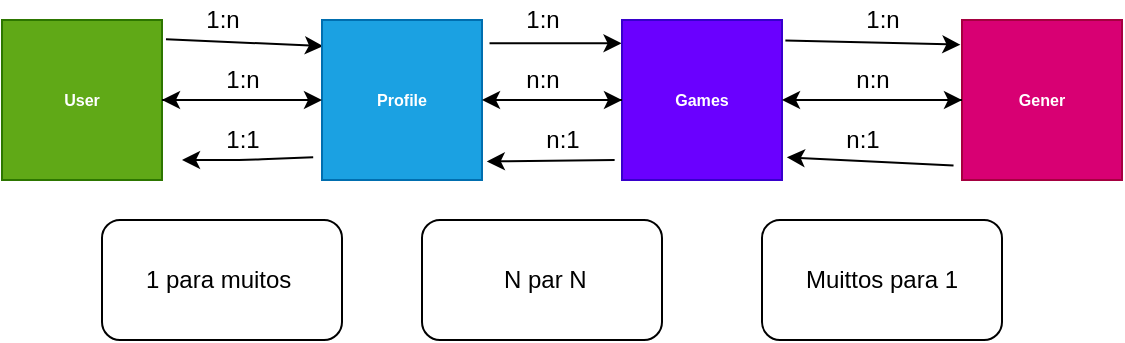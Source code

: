 <mxfile>
    <diagram id="tnvBiH2e31H3a_Slp5DE" name="Page-1">
        <mxGraphModel dx="402" dy="255" grid="1" gridSize="10" guides="1" tooltips="1" connect="1" arrows="1" fold="1" page="1" pageScale="1" pageWidth="1169" pageHeight="827" background="none" math="0" shadow="0">
            <root>
                <mxCell id="0"/>
                <mxCell id="1" parent="0"/>
                <mxCell id="9" value="" style="edgeStyle=none;html=1;exitX=1.025;exitY=0.12;exitDx=0;exitDy=0;exitPerimeter=0;entryX=0.006;entryY=0.163;entryDx=0;entryDy=0;entryPerimeter=0;" parent="1" source="3" target="5" edge="1">
                    <mxGeometry relative="1" as="geometry">
                        <Array as="points"/>
                    </mxGeometry>
                </mxCell>
                <mxCell id="3" value="&lt;h6&gt;User&lt;/h6&gt;" style="whiteSpace=wrap;html=1;aspect=fixed;fillColor=#60a917;fontColor=#ffffff;strokeColor=#2D7600;" parent="1" vertex="1">
                    <mxGeometry x="10" y="10" width="80" height="80" as="geometry"/>
                </mxCell>
                <mxCell id="10" value="" style="edgeStyle=none;html=1;exitX=1.047;exitY=0.146;exitDx=0;exitDy=0;exitPerimeter=0;entryX=-0.003;entryY=0.146;entryDx=0;entryDy=0;entryPerimeter=0;" parent="1" source="5" target="7" edge="1">
                    <mxGeometry relative="1" as="geometry"/>
                </mxCell>
                <mxCell id="12" style="edgeStyle=none;html=1;exitX=-0.055;exitY=0.858;exitDx=0;exitDy=0;exitPerimeter=0;" parent="1" source="5" edge="1">
                    <mxGeometry relative="1" as="geometry">
                        <mxPoint x="100" y="80" as="targetPoint"/>
                        <Array as="points">
                            <mxPoint x="130" y="80"/>
                        </Array>
                    </mxGeometry>
                </mxCell>
                <mxCell id="5" value="&lt;h6&gt;Profile&lt;/h6&gt;" style="whiteSpace=wrap;html=1;aspect=fixed;fillColor=#1ba1e2;fontColor=#ffffff;strokeColor=#006EAF;" parent="1" vertex="1">
                    <mxGeometry x="170" y="10" width="80" height="80" as="geometry"/>
                </mxCell>
                <mxCell id="13" value="" style="edgeStyle=none;html=1;entryX=1.03;entryY=0.884;entryDx=0;entryDy=0;entryPerimeter=0;exitX=-0.046;exitY=0.875;exitDx=0;exitDy=0;exitPerimeter=0;" parent="1" source="7" target="5" edge="1">
                    <mxGeometry relative="1" as="geometry"/>
                </mxCell>
                <mxCell id="15" value="" style="edgeStyle=none;html=1;exitX=1.021;exitY=0.128;exitDx=0;exitDy=0;exitPerimeter=0;entryX=-0.01;entryY=0.154;entryDx=0;entryDy=0;entryPerimeter=0;" parent="1" source="7" target="8" edge="1">
                    <mxGeometry relative="1" as="geometry"/>
                </mxCell>
                <mxCell id="7" value="&lt;h6&gt;Games&lt;/h6&gt;" style="whiteSpace=wrap;html=1;aspect=fixed;fillColor=#6a00ff;fontColor=#ffffff;strokeColor=#3700CC;" parent="1" vertex="1">
                    <mxGeometry x="320" y="10" width="80" height="80" as="geometry"/>
                </mxCell>
                <mxCell id="14" value="" style="edgeStyle=none;html=1;entryX=1.03;entryY=0.858;entryDx=0;entryDy=0;entryPerimeter=0;exitX=-0.053;exitY=0.91;exitDx=0;exitDy=0;exitPerimeter=0;" parent="1" source="8" target="7" edge="1">
                    <mxGeometry relative="1" as="geometry"/>
                </mxCell>
                <mxCell id="8" value="&lt;h6&gt;Gener&lt;/h6&gt;" style="whiteSpace=wrap;html=1;aspect=fixed;fillColor=#d80073;fontColor=#ffffff;strokeColor=#A50040;" parent="1" vertex="1">
                    <mxGeometry x="490" y="10" width="80" height="80" as="geometry"/>
                </mxCell>
                <mxCell id="16" value="1:n&lt;br&gt;" style="text;html=1;align=center;verticalAlign=middle;resizable=0;points=[];autosize=1;strokeColor=none;fillColor=none;" parent="1" vertex="1">
                    <mxGeometry x="105" width="30" height="20" as="geometry"/>
                </mxCell>
                <mxCell id="17" value="1:1" style="text;html=1;align=center;verticalAlign=middle;resizable=0;points=[];autosize=1;strokeColor=none;fillColor=none;" parent="1" vertex="1">
                    <mxGeometry x="115" y="60" width="30" height="20" as="geometry"/>
                </mxCell>
                <mxCell id="18" value="1 para muitos" style="text;html=1;align=center;verticalAlign=middle;resizable=0;points=[];autosize=1;strokeColor=none;fillColor=none;" parent="1" vertex="1">
                    <mxGeometry x="75" y="130" width="90" height="20" as="geometry"/>
                </mxCell>
                <mxCell id="20" value="1:n" style="text;html=1;align=center;verticalAlign=middle;resizable=0;points=[];autosize=1;strokeColor=none;fillColor=none;" parent="1" vertex="1">
                    <mxGeometry x="265" width="30" height="20" as="geometry"/>
                </mxCell>
                <mxCell id="21" value="n:1" style="text;html=1;align=center;verticalAlign=middle;resizable=0;points=[];autosize=1;strokeColor=none;fillColor=none;" parent="1" vertex="1">
                    <mxGeometry x="275" y="60" width="30" height="20" as="geometry"/>
                </mxCell>
                <mxCell id="22" value="&amp;nbsp;N par N" style="rounded=1;whiteSpace=wrap;html=1;fillColor=default;" parent="1" vertex="1">
                    <mxGeometry x="220" y="110" width="120" height="60" as="geometry"/>
                </mxCell>
                <mxCell id="23" value="1:n" style="text;html=1;align=center;verticalAlign=middle;resizable=0;points=[];autosize=1;strokeColor=none;fillColor=none;" parent="1" vertex="1">
                    <mxGeometry x="435" width="30" height="20" as="geometry"/>
                </mxCell>
                <mxCell id="24" value="n:1" style="text;html=1;align=center;verticalAlign=middle;resizable=0;points=[];autosize=1;strokeColor=none;fillColor=none;" parent="1" vertex="1">
                    <mxGeometry x="425" y="60" width="30" height="20" as="geometry"/>
                </mxCell>
                <mxCell id="25" value="Muittos para 1" style="rounded=1;whiteSpace=wrap;html=1;fillColor=default;" parent="1" vertex="1">
                    <mxGeometry x="390" y="110" width="120" height="60" as="geometry"/>
                </mxCell>
                <mxCell id="27" value="1 para muitos&amp;nbsp;" style="rounded=1;whiteSpace=wrap;html=1;fillColor=default;" parent="1" vertex="1">
                    <mxGeometry x="60" y="110" width="120" height="60" as="geometry"/>
                </mxCell>
                <mxCell id="28" value="" style="edgeStyle=none;html=1;exitX=1;exitY=0.5;exitDx=0;exitDy=0;entryX=0;entryY=0.5;entryDx=0;entryDy=0;" edge="1" parent="1" source="3" target="5">
                    <mxGeometry relative="1" as="geometry">
                        <Array as="points"/>
                        <mxPoint x="102" y="29.6" as="sourcePoint"/>
                        <mxPoint x="180.48" y="33.04" as="targetPoint"/>
                    </mxGeometry>
                </mxCell>
                <mxCell id="30" value="1:n" style="text;html=1;align=center;verticalAlign=middle;resizable=0;points=[];autosize=1;strokeColor=none;fillColor=none;" vertex="1" parent="1">
                    <mxGeometry x="115" y="30" width="30" height="20" as="geometry"/>
                </mxCell>
                <mxCell id="31" value="" style="edgeStyle=none;html=1;" edge="1" parent="1">
                    <mxGeometry relative="1" as="geometry">
                        <mxPoint x="160" y="50" as="sourcePoint"/>
                        <mxPoint x="90" y="50" as="targetPoint"/>
                    </mxGeometry>
                </mxCell>
                <mxCell id="32" value="" style="edgeStyle=none;html=1;entryX=1;entryY=0.5;entryDx=0;entryDy=0;exitX=0;exitY=0.5;exitDx=0;exitDy=0;" edge="1" parent="1" source="7" target="5">
                    <mxGeometry relative="1" as="geometry">
                        <mxPoint x="310" y="50" as="sourcePoint"/>
                        <mxPoint x="262.4" y="90.72" as="targetPoint"/>
                    </mxGeometry>
                </mxCell>
                <mxCell id="34" value="" style="edgeStyle=none;html=1;entryX=1;entryY=0.5;entryDx=0;entryDy=0;exitX=0;exitY=0.5;exitDx=0;exitDy=0;" edge="1" parent="1" source="8" target="7">
                    <mxGeometry relative="1" as="geometry">
                        <mxPoint x="326.32" y="90" as="sourcePoint"/>
                        <mxPoint x="262.4" y="90.72" as="targetPoint"/>
                    </mxGeometry>
                </mxCell>
                <mxCell id="36" value="" style="edgeStyle=none;html=1;" edge="1" parent="1">
                    <mxGeometry relative="1" as="geometry">
                        <mxPoint x="260" y="50" as="sourcePoint"/>
                        <mxPoint x="320" y="50" as="targetPoint"/>
                    </mxGeometry>
                </mxCell>
                <mxCell id="37" value="" style="edgeStyle=none;html=1;entryX=0;entryY=0.5;entryDx=0;entryDy=0;" edge="1" parent="1" target="8">
                    <mxGeometry relative="1" as="geometry">
                        <mxPoint x="410" y="50" as="sourcePoint"/>
                        <mxPoint x="329.76" y="31.68" as="targetPoint"/>
                    </mxGeometry>
                </mxCell>
                <mxCell id="38" value="n:n" style="text;html=1;align=center;verticalAlign=middle;resizable=0;points=[];autosize=1;strokeColor=none;fillColor=none;" vertex="1" parent="1">
                    <mxGeometry x="265" y="30" width="30" height="20" as="geometry"/>
                </mxCell>
                <mxCell id="39" value="n:n" style="text;html=1;align=center;verticalAlign=middle;resizable=0;points=[];autosize=1;strokeColor=none;fillColor=none;" vertex="1" parent="1">
                    <mxGeometry x="430" y="30" width="30" height="20" as="geometry"/>
                </mxCell>
            </root>
        </mxGraphModel>
    </diagram>
</mxfile>